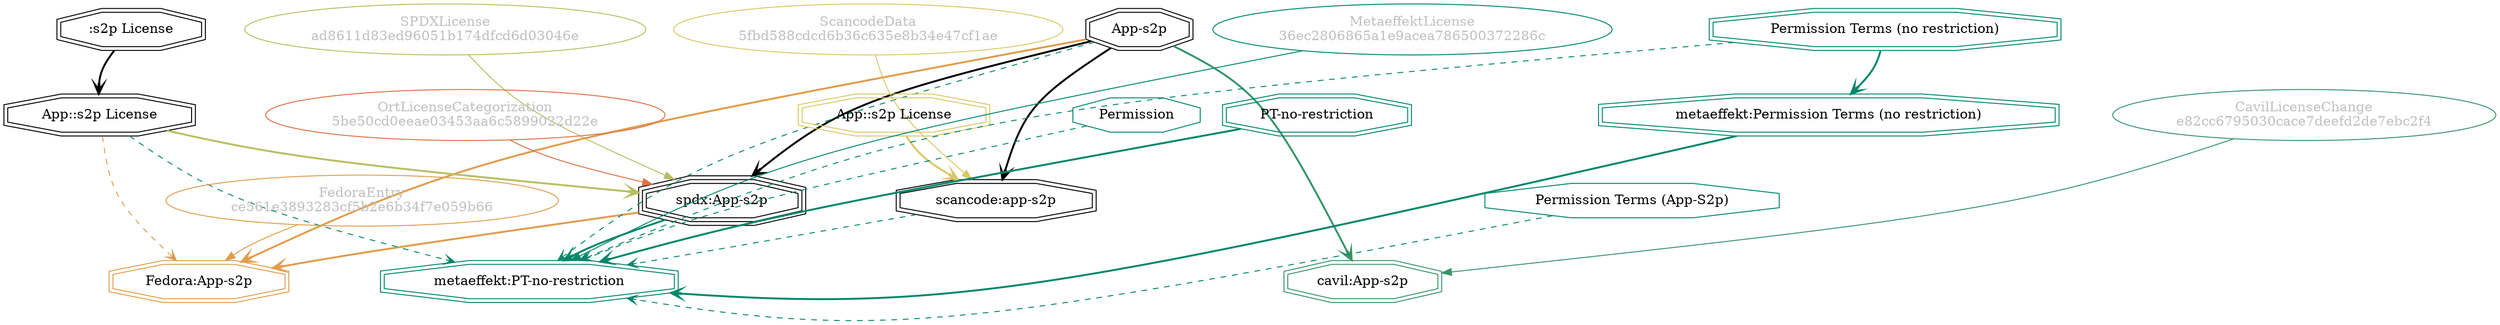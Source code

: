 strict digraph {
    node [shape=box];
    graph [splines=curved];
    302 [label="SPDXLicense\nad8611d83ed96051b174dfcd6d03046e"
        ,fontcolor=gray
        ,color="#b8bf62"
        ,fillcolor="beige;1"
        ,shape=ellipse];
    303 [label="spdx:App-s2p"
        ,shape=tripleoctagon];
    304 [label="App-s2p"
        ,shape=doubleoctagon];
    305 [label="App::s2p License"
        ,shape=doubleoctagon];
    306 [label=":s2p License"
        ,shape=doubleoctagon];
    5916 [label="FedoraEntry\nce561e3893283cf5b2e6b34f7e059b66"
         ,fontcolor=gray
         ,color="#e09d4b"
         ,fillcolor="beige;1"
         ,shape=ellipse];
    5917 [label="Fedora:App-s2p"
         ,color="#e09d4b"
         ,shape=doubleoctagon];
    11801 [label="ScancodeData\n5fbd588cdcd6b36c635e8b34e47cf1ae"
          ,fontcolor=gray
          ,color="#dac767"
          ,fillcolor="beige;1"
          ,shape=ellipse];
    11802 [label="scancode:app-s2p"
          ,shape=doubleoctagon];
    11803 [label="App::s2p License"
          ,color="#dac767"
          ,shape=doubleoctagon];
    28503 [label="OrtLicenseCategorization\n5be50cd0eeae03453aa6c5899022d22e"
          ,fontcolor=gray
          ,color="#e06f45"
          ,fillcolor="beige;1"
          ,shape=ellipse];
    36381 [label="CavilLicenseChange\ne82cc6795030cace7deefd2de7ebc2f4"
          ,fontcolor=gray
          ,color="#379469"
          ,fillcolor="beige;1"
          ,shape=ellipse];
    36382 [label="cavil:App-s2p"
          ,color="#379469"
          ,shape=doubleoctagon];
    43464 [label=Permission
          ,color="#00876c"
          ,shape=octagon];
    47295 [label="MetaeffektLicense\n36ec2806865a1e9acea786500372286c"
          ,fontcolor=gray
          ,color="#00876c"
          ,fillcolor="beige;1"
          ,shape=ellipse];
    47296 [label="metaeffekt:PT-no-restriction"
          ,color="#00876c"
          ,shape=doubleoctagon];
    47297 [label="PT-no-restriction"
          ,color="#00876c"
          ,shape=doubleoctagon];
    47298 [label="metaeffekt:Permission Terms (no restriction)"
          ,color="#00876c"
          ,shape=doubleoctagon];
    47299 [label="Permission Terms (no restriction)"
          ,color="#00876c"
          ,shape=doubleoctagon];
    47300 [label="Permission Terms (App-S2p)"
          ,color="#00876c"
          ,shape=octagon];
    302 -> 303 [weight=0.5
               ,color="#b8bf62"];
    303 -> 5917 [style=bold
                ,arrowhead=vee
                ,weight=0.7
                ,color="#e09d4b"];
    303 -> 47296 [style=bold
                 ,arrowhead=vee
                 ,weight=0.7
                 ,color="#00876c"];
    304 -> 303 [style=bold
               ,arrowhead=vee
               ,weight=0.7];
    304 -> 5917 [style=bold
                ,arrowhead=vee
                ,weight=0.7
                ,color="#e09d4b"];
    304 -> 5917 [style=bold
                ,arrowhead=vee
                ,weight=0.7
                ,color="#e09d4b"];
    304 -> 11802 [style=bold
                 ,arrowhead=vee
                 ,weight=0.7];
    304 -> 36382 [style=bold
                 ,arrowhead=vee
                 ,weight=0.7
                 ,color="#379469"];
    304 -> 36382 [style=bold
                 ,arrowhead=vee
                 ,weight=0.7
                 ,color="#379469"];
    304 -> 47296 [style=dashed
                 ,arrowhead=vee
                 ,weight=0.5
                 ,color="#00876c"];
    305 -> 303 [style=bold
               ,arrowhead=vee
               ,weight=0.7
               ,color="#b8bf62"];
    305 -> 5917 [style=dashed
                ,arrowhead=vee
                ,weight=0.5
                ,color="#e09d4b"];
    305 -> 47296 [style=dashed
                 ,arrowhead=vee
                 ,weight=0.5
                 ,color="#00876c"];
    306 -> 305 [style=bold
               ,arrowhead=vee
               ,weight=0.7];
    5916 -> 5917 [weight=0.5
                 ,color="#e09d4b"];
    11801 -> 11802 [weight=0.5
                   ,color="#dac767"];
    11802 -> 47296 [style=dashed
                   ,arrowhead=vee
                   ,weight=0.5
                   ,color="#00876c"];
    11803 -> 11802 [style=bold
                   ,arrowhead=vee
                   ,weight=0.7
                   ,color="#dac767"];
    28503 -> 303 [weight=0.5
                 ,color="#e06f45"];
    36381 -> 36382 [weight=0.5
                   ,color="#379469"];
    43464 -> 47296 [style=dashed
                   ,arrowhead=vee
                   ,weight=0.5
                   ,color="#00876c"];
    47295 -> 47296 [weight=0.5
                   ,color="#00876c"];
    47297 -> 47296 [style=bold
                   ,arrowhead=vee
                   ,weight=0.7
                   ,color="#00876c"];
    47298 -> 47296 [style=bold
                   ,arrowhead=vee
                   ,weight=0.7
                   ,color="#00876c"];
    47299 -> 47296 [style=dashed
                   ,arrowhead=vee
                   ,weight=0.5
                   ,color="#00876c"];
    47299 -> 47298 [style=bold
                   ,arrowhead=vee
                   ,weight=0.7
                   ,color="#00876c"];
    47300 -> 47296 [style=dashed
                   ,arrowhead=vee
                   ,weight=0.5
                   ,color="#00876c"];
}
